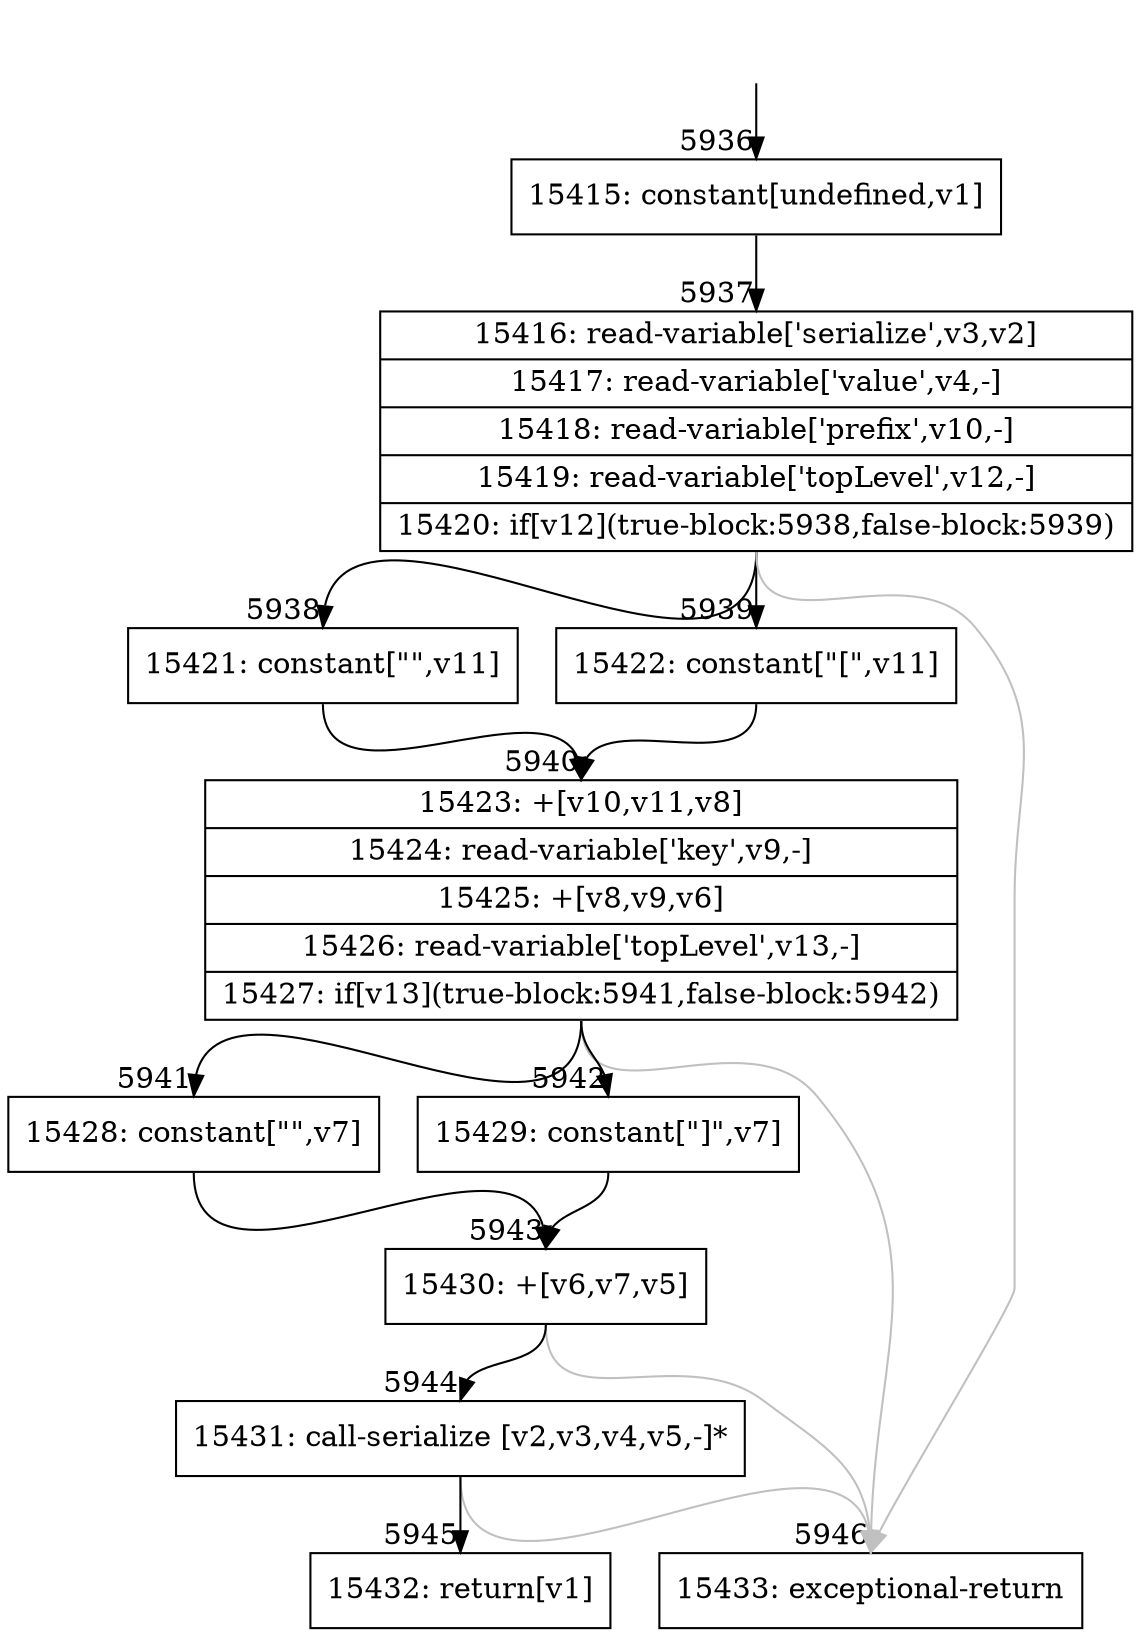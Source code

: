 digraph {
rankdir="TD"
BB_entry444[shape=none,label=""];
BB_entry444 -> BB5936 [tailport=s, headport=n, headlabel="    5936"]
BB5936 [shape=record label="{15415: constant[undefined,v1]}" ] 
BB5936 -> BB5937 [tailport=s, headport=n, headlabel="      5937"]
BB5937 [shape=record label="{15416: read-variable['serialize',v3,v2]|15417: read-variable['value',v4,-]|15418: read-variable['prefix',v10,-]|15419: read-variable['topLevel',v12,-]|15420: if[v12](true-block:5938,false-block:5939)}" ] 
BB5937 -> BB5938 [tailport=s, headport=n, headlabel="      5938"]
BB5937 -> BB5939 [tailport=s, headport=n, headlabel="      5939"]
BB5937 -> BB5946 [tailport=s, headport=n, color=gray, headlabel="      5946"]
BB5938 [shape=record label="{15421: constant[\"\",v11]}" ] 
BB5938 -> BB5940 [tailport=s, headport=n, headlabel="      5940"]
BB5939 [shape=record label="{15422: constant[\"[\",v11]}" ] 
BB5939 -> BB5940 [tailport=s, headport=n]
BB5940 [shape=record label="{15423: +[v10,v11,v8]|15424: read-variable['key',v9,-]|15425: +[v8,v9,v6]|15426: read-variable['topLevel',v13,-]|15427: if[v13](true-block:5941,false-block:5942)}" ] 
BB5940 -> BB5941 [tailport=s, headport=n, headlabel="      5941"]
BB5940 -> BB5942 [tailport=s, headport=n, headlabel="      5942"]
BB5940 -> BB5946 [tailport=s, headport=n, color=gray]
BB5941 [shape=record label="{15428: constant[\"\",v7]}" ] 
BB5941 -> BB5943 [tailport=s, headport=n, headlabel="      5943"]
BB5942 [shape=record label="{15429: constant[\"]\",v7]}" ] 
BB5942 -> BB5943 [tailport=s, headport=n]
BB5943 [shape=record label="{15430: +[v6,v7,v5]}" ] 
BB5943 -> BB5944 [tailport=s, headport=n, headlabel="      5944"]
BB5943 -> BB5946 [tailport=s, headport=n, color=gray]
BB5944 [shape=record label="{15431: call-serialize [v2,v3,v4,v5,-]*}" ] 
BB5944 -> BB5945 [tailport=s, headport=n, headlabel="      5945"]
BB5944 -> BB5946 [tailport=s, headport=n, color=gray]
BB5945 [shape=record label="{15432: return[v1]}" ] 
BB5946 [shape=record label="{15433: exceptional-return}" ] 
//#$~ 9232
}
